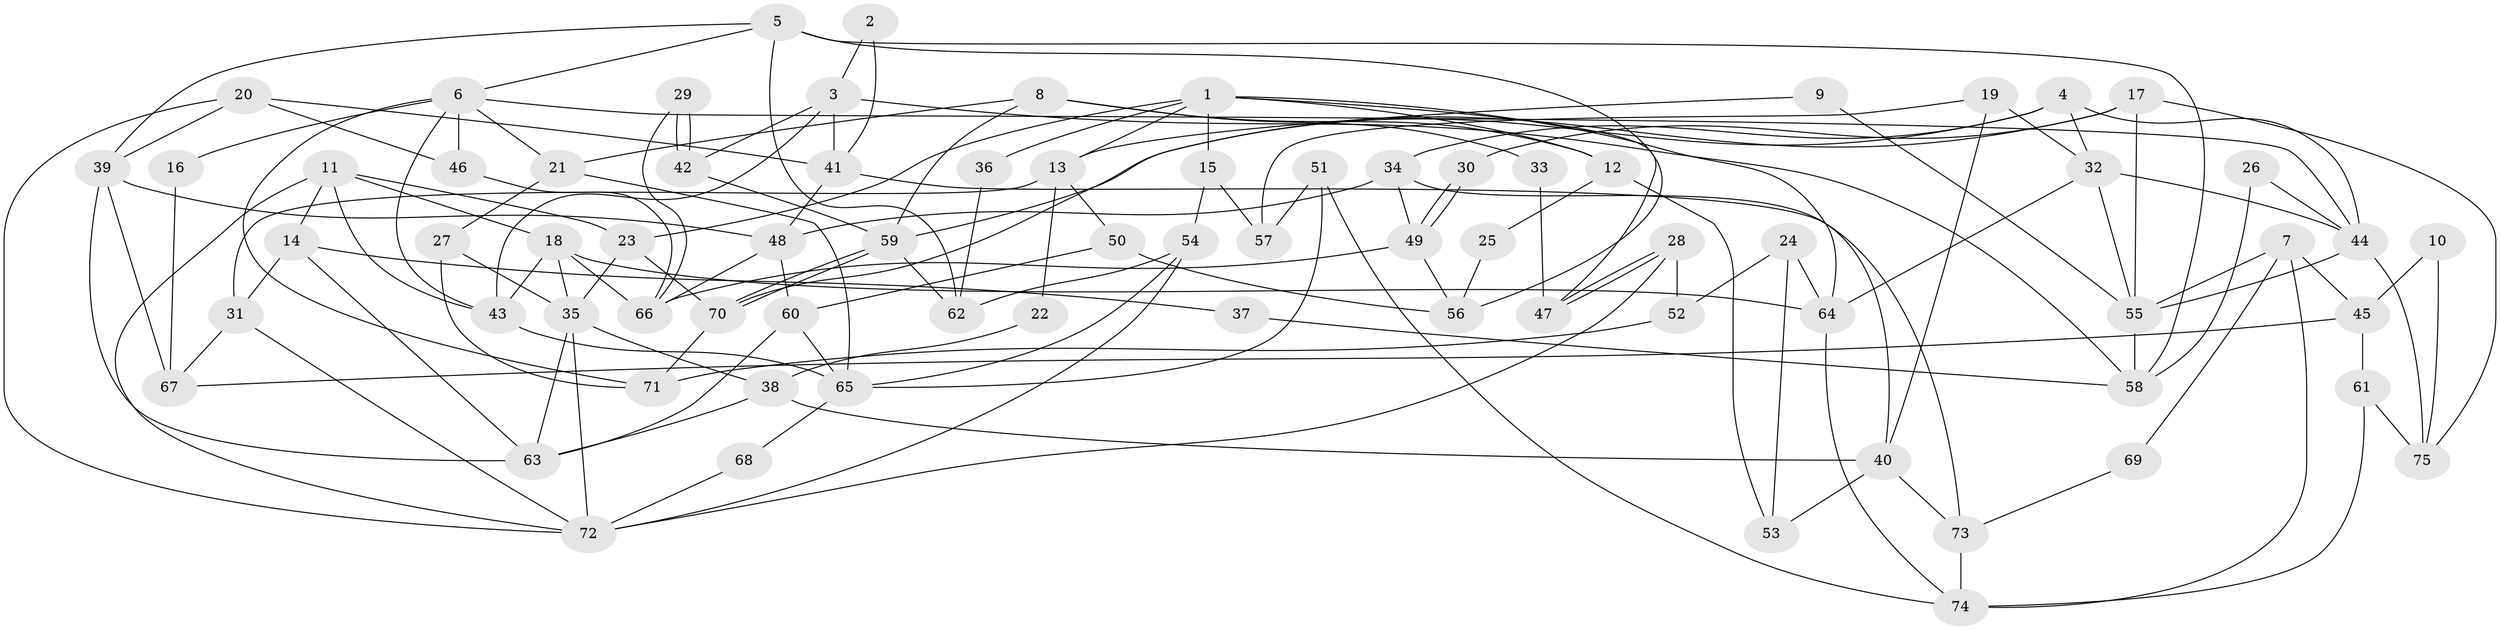 // Generated by graph-tools (version 1.1) at 2025/35/03/09/25 02:35:57]
// undirected, 75 vertices, 150 edges
graph export_dot {
graph [start="1"]
  node [color=gray90,style=filled];
  1;
  2;
  3;
  4;
  5;
  6;
  7;
  8;
  9;
  10;
  11;
  12;
  13;
  14;
  15;
  16;
  17;
  18;
  19;
  20;
  21;
  22;
  23;
  24;
  25;
  26;
  27;
  28;
  29;
  30;
  31;
  32;
  33;
  34;
  35;
  36;
  37;
  38;
  39;
  40;
  41;
  42;
  43;
  44;
  45;
  46;
  47;
  48;
  49;
  50;
  51;
  52;
  53;
  54;
  55;
  56;
  57;
  58;
  59;
  60;
  61;
  62;
  63;
  64;
  65;
  66;
  67;
  68;
  69;
  70;
  71;
  72;
  73;
  74;
  75;
  1 -- 23;
  1 -- 15;
  1 -- 12;
  1 -- 13;
  1 -- 36;
  1 -- 47;
  1 -- 64;
  2 -- 3;
  2 -- 41;
  3 -- 43;
  3 -- 42;
  3 -- 41;
  3 -- 58;
  4 -- 70;
  4 -- 44;
  4 -- 32;
  4 -- 34;
  5 -- 39;
  5 -- 6;
  5 -- 56;
  5 -- 58;
  5 -- 62;
  6 -- 43;
  6 -- 44;
  6 -- 16;
  6 -- 21;
  6 -- 46;
  6 -- 71;
  7 -- 55;
  7 -- 74;
  7 -- 45;
  7 -- 69;
  8 -- 12;
  8 -- 59;
  8 -- 21;
  8 -- 33;
  9 -- 55;
  9 -- 13;
  10 -- 45;
  10 -- 75;
  11 -- 14;
  11 -- 18;
  11 -- 23;
  11 -- 43;
  11 -- 72;
  12 -- 53;
  12 -- 25;
  13 -- 31;
  13 -- 22;
  13 -- 50;
  14 -- 31;
  14 -- 63;
  14 -- 37;
  15 -- 57;
  15 -- 54;
  16 -- 67;
  17 -- 55;
  17 -- 59;
  17 -- 30;
  17 -- 75;
  18 -- 43;
  18 -- 66;
  18 -- 35;
  18 -- 64;
  19 -- 40;
  19 -- 32;
  19 -- 57;
  20 -- 72;
  20 -- 46;
  20 -- 39;
  20 -- 41;
  21 -- 27;
  21 -- 65;
  22 -- 38;
  23 -- 35;
  23 -- 70;
  24 -- 52;
  24 -- 64;
  24 -- 53;
  25 -- 56;
  26 -- 58;
  26 -- 44;
  27 -- 71;
  27 -- 35;
  28 -- 47;
  28 -- 47;
  28 -- 72;
  28 -- 52;
  29 -- 42;
  29 -- 42;
  29 -- 66;
  30 -- 49;
  30 -- 49;
  31 -- 67;
  31 -- 72;
  32 -- 64;
  32 -- 44;
  32 -- 55;
  33 -- 47;
  34 -- 48;
  34 -- 40;
  34 -- 49;
  35 -- 38;
  35 -- 63;
  35 -- 72;
  36 -- 62;
  37 -- 58;
  38 -- 63;
  38 -- 40;
  39 -- 63;
  39 -- 48;
  39 -- 67;
  40 -- 53;
  40 -- 73;
  41 -- 48;
  41 -- 73;
  42 -- 59;
  43 -- 65;
  44 -- 55;
  44 -- 75;
  45 -- 61;
  45 -- 67;
  46 -- 66;
  48 -- 60;
  48 -- 66;
  49 -- 56;
  49 -- 66;
  50 -- 56;
  50 -- 60;
  51 -- 74;
  51 -- 65;
  51 -- 57;
  52 -- 71;
  54 -- 72;
  54 -- 65;
  54 -- 62;
  55 -- 58;
  59 -- 70;
  59 -- 70;
  59 -- 62;
  60 -- 63;
  60 -- 65;
  61 -- 75;
  61 -- 74;
  64 -- 74;
  65 -- 68;
  68 -- 72;
  69 -- 73;
  70 -- 71;
  73 -- 74;
}
